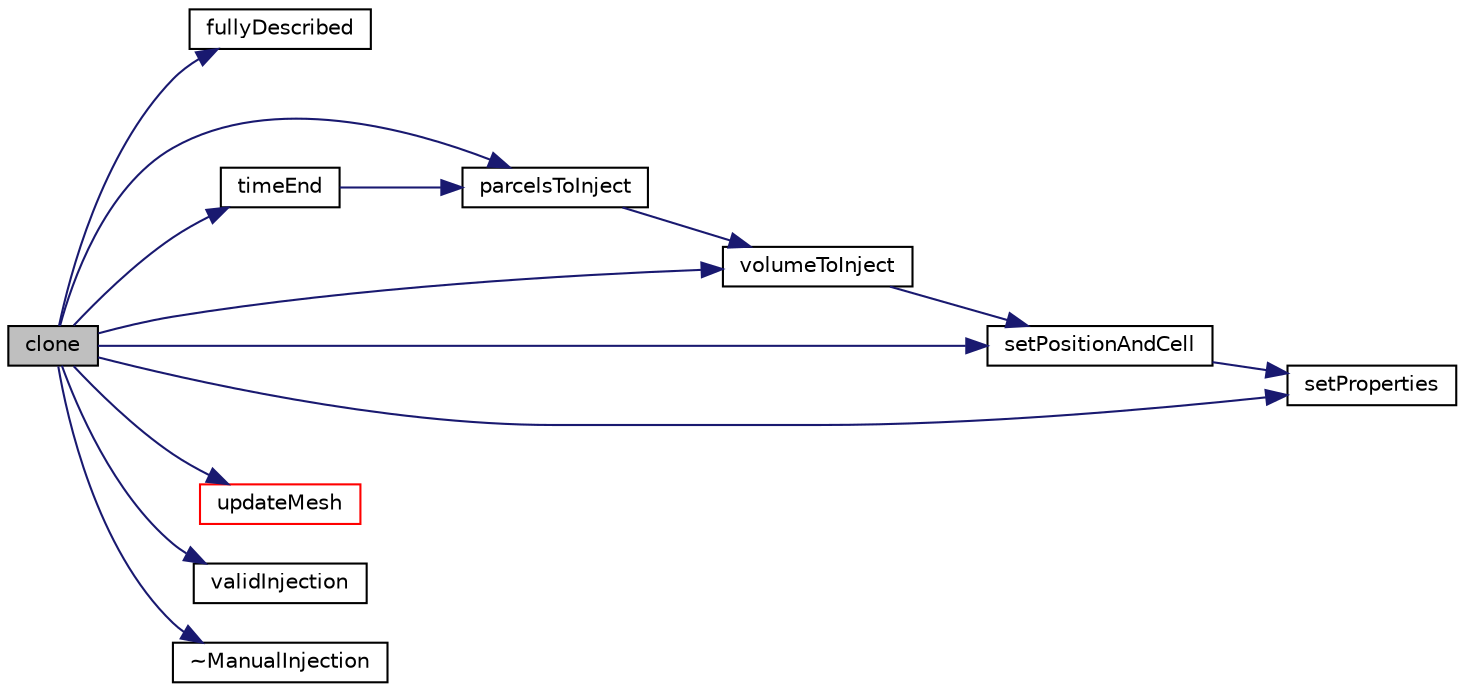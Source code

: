 digraph "clone"
{
  bgcolor="transparent";
  edge [fontname="Helvetica",fontsize="10",labelfontname="Helvetica",labelfontsize="10"];
  node [fontname="Helvetica",fontsize="10",shape=record];
  rankdir="LR";
  Node15 [label="clone",height=0.2,width=0.4,color="black", fillcolor="grey75", style="filled", fontcolor="black"];
  Node15 -> Node16 [color="midnightblue",fontsize="10",style="solid",fontname="Helvetica"];
  Node16 [label="fullyDescribed",height=0.2,width=0.4,color="black",URL="$a25213.html#af4fb99083ed1d810af7074f440cb0aa2",tooltip="Flag to identify whether model fully describes the parcel. "];
  Node15 -> Node17 [color="midnightblue",fontsize="10",style="solid",fontname="Helvetica"];
  Node17 [label="parcelsToInject",height=0.2,width=0.4,color="black",URL="$a25213.html#a4c4730db6620caeb697dfb15e7ed265a",tooltip="Number of parcels to introduce relative to SOI. "];
  Node17 -> Node18 [color="midnightblue",fontsize="10",style="solid",fontname="Helvetica"];
  Node18 [label="volumeToInject",height=0.2,width=0.4,color="black",URL="$a25213.html#a429d17f10d15e9c7727159582c3f149b",tooltip="Volume of parcels to introduce relative to SOI. "];
  Node18 -> Node19 [color="midnightblue",fontsize="10",style="solid",fontname="Helvetica"];
  Node19 [label="setPositionAndCell",height=0.2,width=0.4,color="black",URL="$a25213.html#a64ab8345fbd202af3bbab93b25d90105",tooltip="Set the injection position and owner cell, tetFace and tetPt. "];
  Node19 -> Node20 [color="midnightblue",fontsize="10",style="solid",fontname="Helvetica"];
  Node20 [label="setProperties",height=0.2,width=0.4,color="black",URL="$a25213.html#a9c29fb14e9bea94ae75c185efe894b00",tooltip="Set the parcel properties. "];
  Node15 -> Node19 [color="midnightblue",fontsize="10",style="solid",fontname="Helvetica"];
  Node15 -> Node20 [color="midnightblue",fontsize="10",style="solid",fontname="Helvetica"];
  Node15 -> Node21 [color="midnightblue",fontsize="10",style="solid",fontname="Helvetica"];
  Node21 [label="timeEnd",height=0.2,width=0.4,color="black",URL="$a25213.html#afd5e776d9ab536787996546ab74c728d",tooltip="Return the end-of-injection time. "];
  Node21 -> Node17 [color="midnightblue",fontsize="10",style="solid",fontname="Helvetica"];
  Node15 -> Node22 [color="midnightblue",fontsize="10",style="solid",fontname="Helvetica"];
  Node22 [label="updateMesh",height=0.2,width=0.4,color="red",URL="$a25213.html#ae5693a309a936ac1040dd48c2881677f",tooltip="Set injector locations when mesh is updated. "];
  Node15 -> Node71 [color="midnightblue",fontsize="10",style="solid",fontname="Helvetica"];
  Node71 [label="validInjection",height=0.2,width=0.4,color="black",URL="$a25213.html#a6b2f13f20088f7dc14953978d3ee7554",tooltip="Return flag to identify whether or not injection of parcelI is. "];
  Node15 -> Node18 [color="midnightblue",fontsize="10",style="solid",fontname="Helvetica"];
  Node15 -> Node72 [color="midnightblue",fontsize="10",style="solid",fontname="Helvetica"];
  Node72 [label="~ManualInjection",height=0.2,width=0.4,color="black",URL="$a25213.html#a4bce5ddc5803af9d16bdac8a43d19b14",tooltip="Destructor. "];
}
